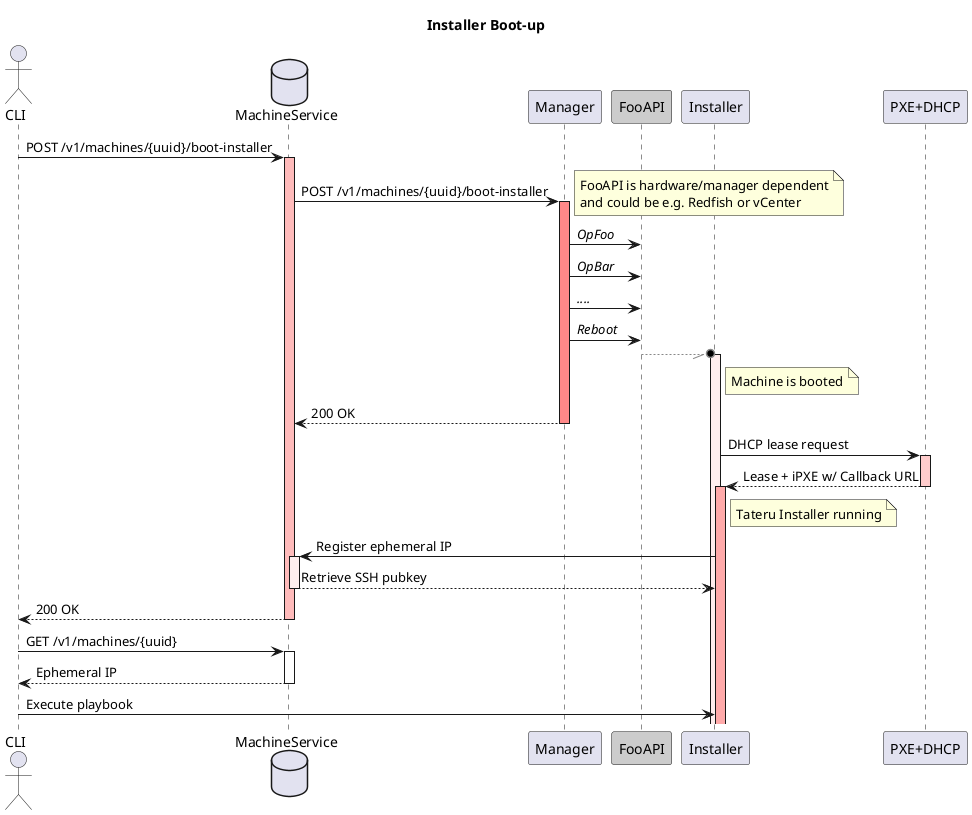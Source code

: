 @startuml
' Render using http://www.plantuml.com/plantuml/
title Installer Boot-up
actor CLI
database MachineService
participant Manager
participant FooAPI #cccccc
participant Installer
participant "PXE+DHCP"

CLI->MachineService: POST /v1/machines/{uuid}/boot-installer
activate MachineService #FFBBBB

MachineService->Manager: POST /v1/machines/{uuid}/boot-installer
activate Manager #FF8888

note right
  FooAPI is hardware/manager dependent
  and could be e.g. Redfish or vCenter
end note
Manager->FooAPI: //OpFoo//
Manager->FooAPI: //OpBar//
Manager->FooAPI: //....//
Manager->FooAPI: //Reboot//
FooAPI --[#888888]//o Installer

activate Installer #FFEEEE
note right of Installer : Machine is booted

Manager-->MachineService: 200 OK
deactivate Manager

Installer->"PXE+DHCP": DHCP lease request
activate "PXE+DHCP" #FFCCCC
"PXE+DHCP"-->Installer: Lease + iPXE w/ Callback URL
deactivate "PXE+DHCP" #FFCCCC

activate Installer #FFAAAA
note right of Installer : Tateru Installer running

Installer->MachineService: Register ephemeral IP
activate MachineService #FFEEEE
MachineService-->Installer: Retrieve SSH pubkey
deactivate MachineService #FFEEEE

MachineService-->CLI: 200 OK
deactivate MachineService

CLI->MachineService: GET /v1/machines/{uuid}
activate MachineService
MachineService-->CLI:Ephemeral IP
deactivate MachineService

CLI->Installer: Execute playbook
@enduml
